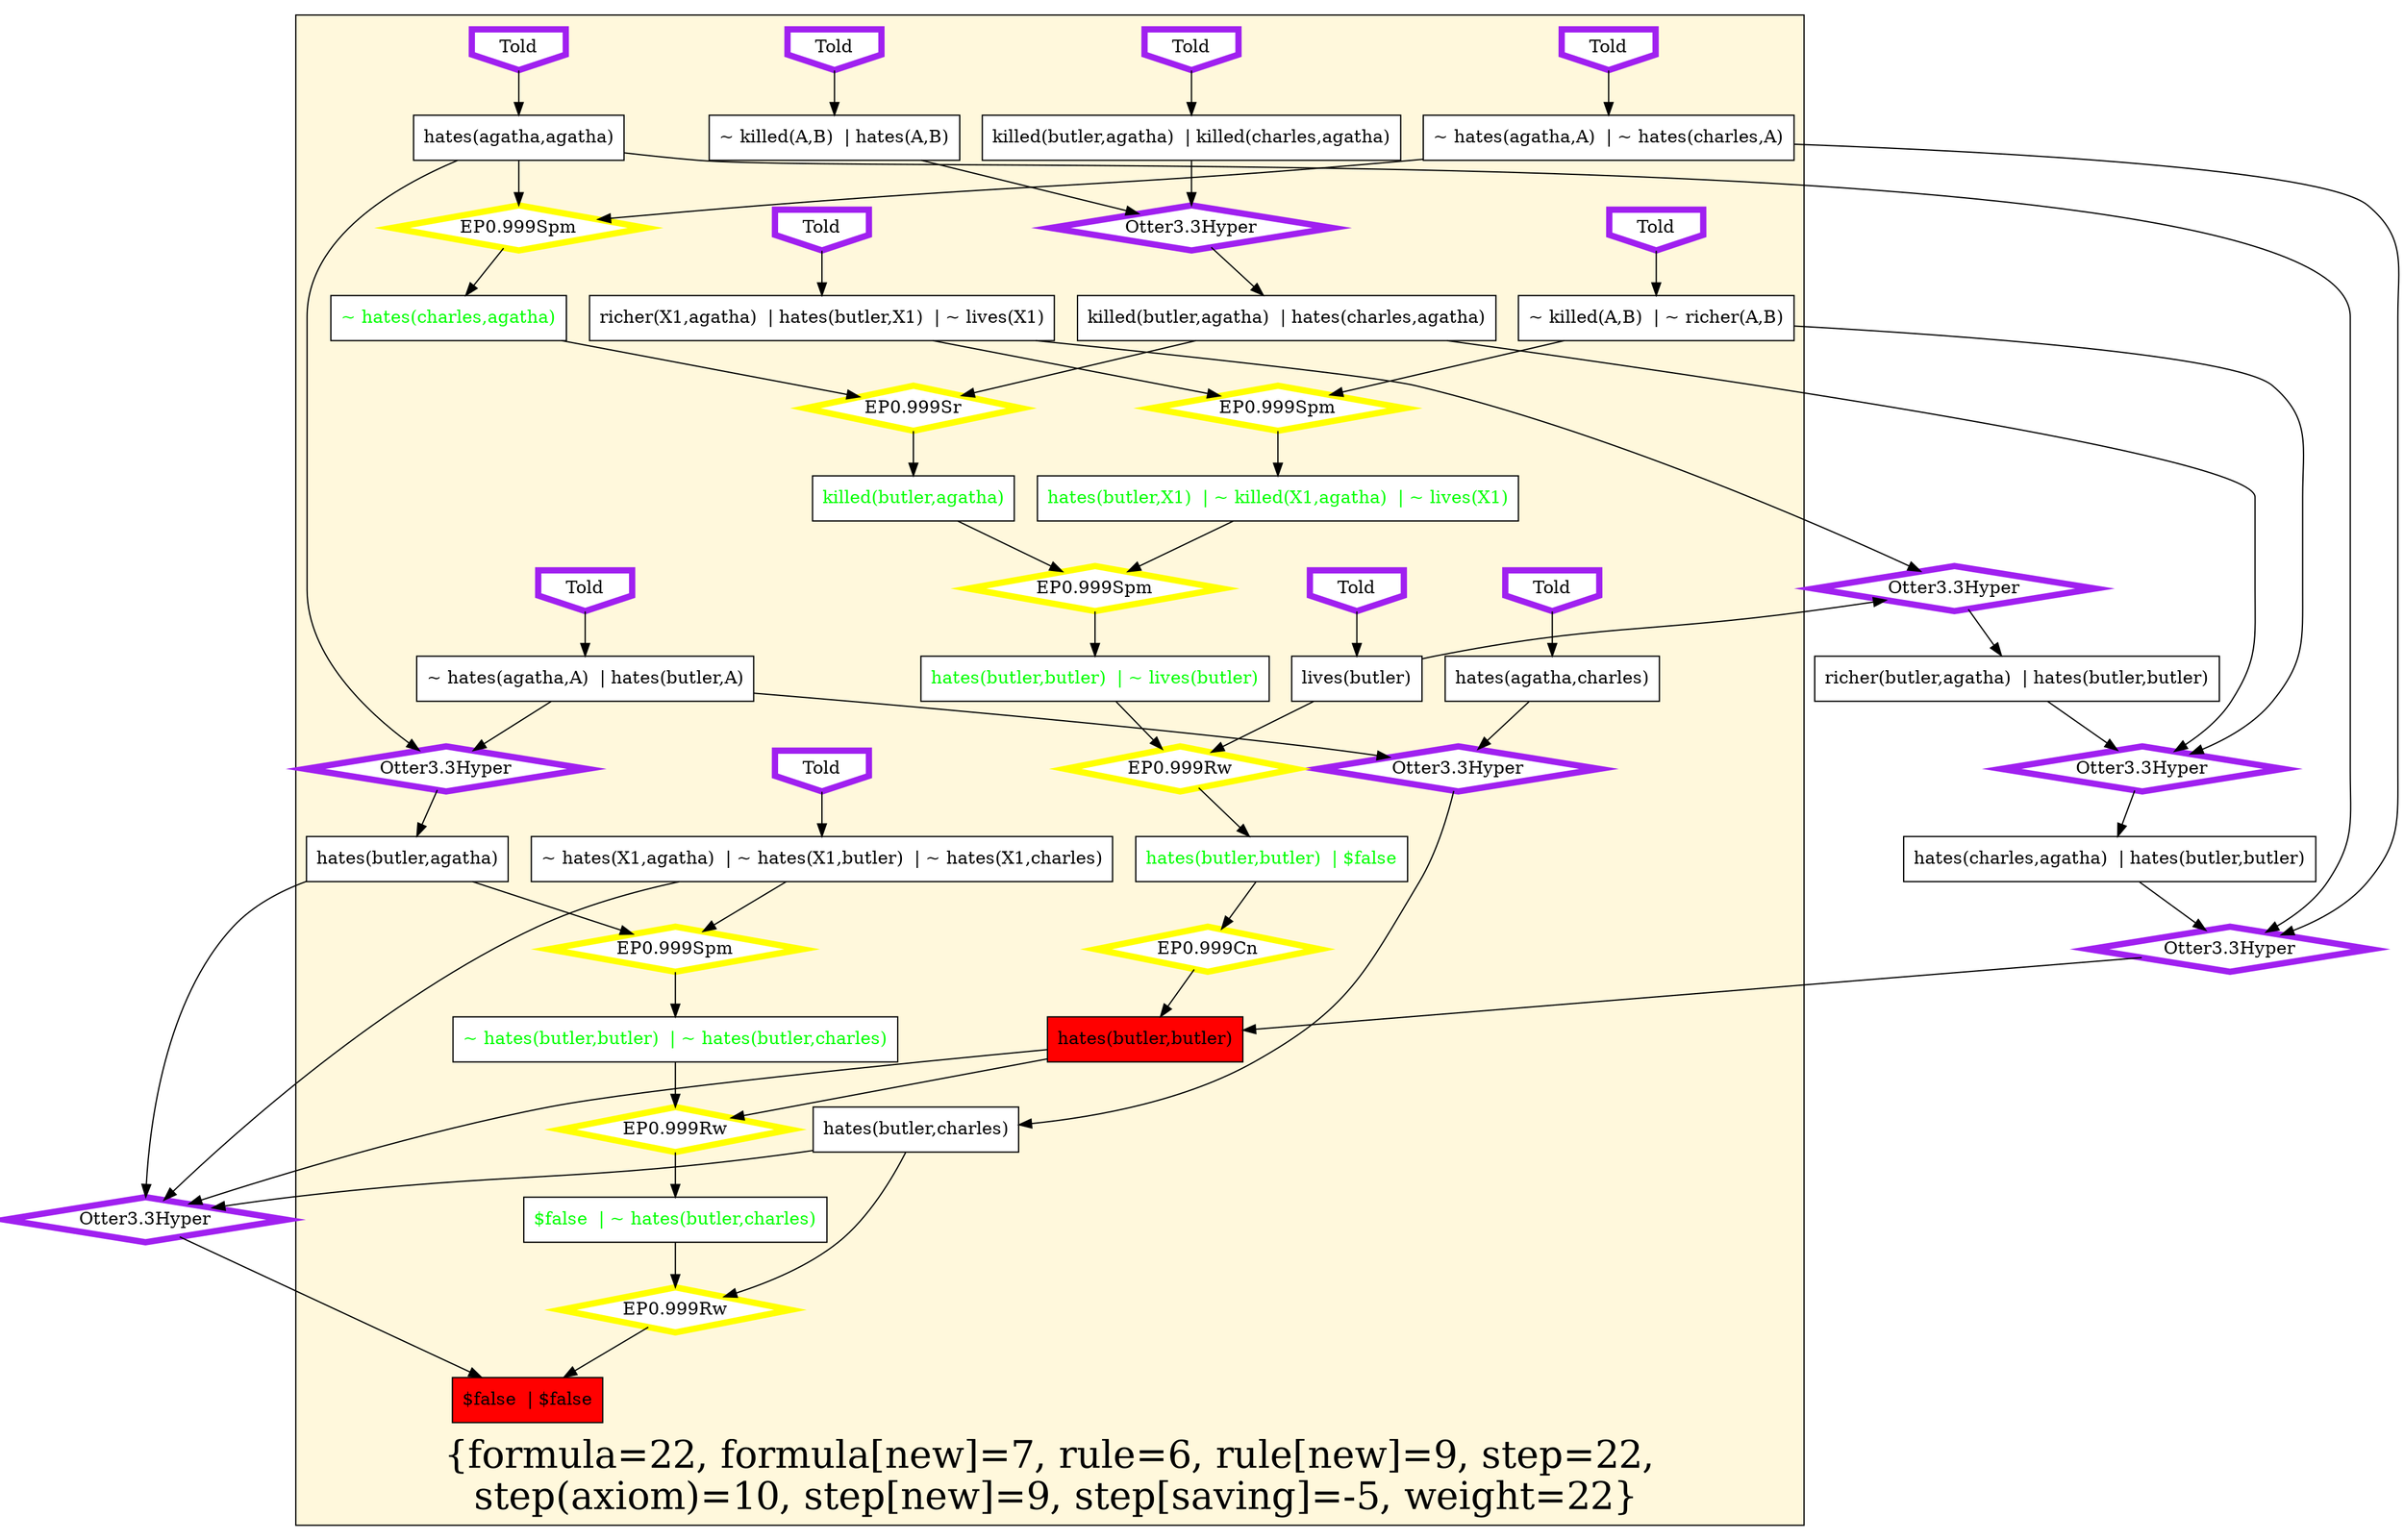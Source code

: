 digraph g 
{  
  "x_415" [ URL="http://inference-web.org/proofs/tptp/Solutions/PUZ/PUZ001-1/EP---1.1/answer.owl#ns_5_conclusion" color="black" shape="box" label="~ hates(agatha,X1)  | ~ hates(charles,X1)" fillcolor="white" style="filled"  ];
  "x_441" [ URL="http://inference-web.org/proofs/tptp/Solutions/PUZ/PUZ001-1/Otter---3.3/answer.owl#ns_20_conclusion" color="black" shape="box" label="hates(charles,agatha)  | hates(butler,butler)" fillcolor="white" style="filled"  ];
  "x_396" [ URL="http://inference-web.org/proofs/tptp/Solutions/PUZ/PUZ001-1/EP---1.1/answer.owl#ns_14_conclusion" color="black" shape="box" label="hates(butler,agatha)" fillcolor="white" style="filled"  ];
  "x_416" [ URL="http://inference-web.org/proofs/tptp/Solutions/PUZ/PUZ001-1/Otter---3.3/answer.owl#ns_17_conclusion" color="black" shape="box" label="hates(butler,charles)" fillcolor="white" style="filled"  ];
  "x_442" [ URL="http://inference-web.org/proofs/tptp/Solutions/PUZ/PUZ001-1/EP---1.1/answer.owl#ns_4_conclusion" color="black" shape="box" label="~ killed(X1,X2)  | ~ richer(X1,X2)" fillcolor="white" style="filled"  ];
  "x_398" [ URL="http://inference-web.org/proofs/tptp/Solutions/PUZ/PUZ001-1/Otter---3.3/answer.owl#ns_14_conclusion" color="black" shape="box" label="richer(butler,agatha)  | hates(butler,butler)" fillcolor="white" style="filled"  ];
  "x_396" [ URL="http://inference-web.org/proofs/tptp/Solutions/PUZ/PUZ001-1/Otter---3.3/answer.owl#ns_16_conclusion" color="black" shape="box" label="hates(butler,agatha)" fillcolor="white" style="filled"  ];
  "x_443" [ fontcolor="green" URL="http://inference-web.org/proofs/tptp/Solutions/PUZ/PUZ001-1/EP---1.1/answer.owl#ns_16_conclusion" color="black" shape="box" label="~ hates(charles,agatha)" fillcolor="white" style="filled"  ];
  "x_450" [ URL="http://inference-web.org/proofs/tptp/Solutions/PUZ/PUZ001-1/EP---1.1/answer.owl#ns_31_conclusion" color="black" shape="box" label="hates(butler,butler)" fillcolor="red" style="filled"  ];
  "x_445" [ fontcolor="green" URL="http://inference-web.org/proofs/tptp/Solutions/PUZ/PUZ001-1/EP---1.1/answer.owl#ns_22_conclusion" color="black" shape="box" label="~ hates(butler,butler)  | ~ hates(butler,charles)" fillcolor="white" style="filled"  ];
  "x_425" [ URL="http://inference-web.org/proofs/tptp/Solutions/PUZ/PUZ001-1/EP---1.1/answer.owl#ns_13_conclusion" color="black" shape="box" label="hates(charles,agatha)  | killed(butler,agatha)" fillcolor="white" style="filled"  ];
  "x_448" [ URL="http://inference-web.org/proofs/tptp/Solutions/PUZ/PUZ001-1/Otter---3.3/answer.owl#ns_11_conclusion" color="black" shape="box" label="hates(agatha,charles)" fillcolor="white" style="filled"  ];
  "x_402" [ URL="http://inference-web.org/proofs/tptp/Solutions/PUZ/PUZ001-1/Otter---3.3/answer.owl#ns_6_conclusion" color="black" shape="box" label="~ lives(A)  | richer(A,agatha)  | hates(butler,A)" fillcolor="white" style="filled"  ];
  "x_450" [ URL="http://inference-web.org/proofs/tptp/Solutions/PUZ/PUZ001-1/Otter---3.3/answer.owl#ns_21_conclusion" color="black" shape="box" label="hates(butler,butler)" fillcolor="red" style="filled"  ];
  "x_424" [ URL="http://inference-web.org/proofs/tptp/Solutions/PUZ/PUZ001-1/Otter---3.3/answer.owl#ns_23_conclusion" color="black" shape="box" label="$false" fillcolor="red" style="filled"  ];
  "x_403" [ URL="http://inference-web.org/proofs/tptp/Solutions/PUZ/PUZ001-1/Otter---3.3/answer.owl#ns_4_conclusion" color="black" shape="box" label="~ killed(A,B)  | hates(A,B)" fillcolor="white" style="filled"  ];
  "x_431" [ URL="http://inference-web.org/proofs/tptp/Solutions/PUZ/PUZ001-1/Otter---3.3/answer.owl#ns_8_conclusion" color="black" shape="box" label="lives(butler)" fillcolor="white" style="filled"  ];
  "x_380" [ fontcolor="green" URL="http://inference-web.org/proofs/tptp/Solutions/PUZ/PUZ001-1/EP---1.1/answer.owl#ns_29_conclusion" color="black" shape="box" label="hates(butler,butler)  | ~ lives(butler)" fillcolor="white" style="filled"  ];
  "x_432" [ URL="http://inference-web.org/proofs/tptp/Solutions/PUZ/PUZ001-1/Otter---3.3/answer.owl#ns_5_conclusion" color="black" shape="box" label="~ hates(agatha,A)  | hates(butler,A)" fillcolor="white" style="filled"  ];
  "x_381" [ fontcolor="green" URL="http://inference-web.org/proofs/tptp/Solutions/PUZ/PUZ001-1/EP---1.1/answer.owl#ns_18_conclusion" color="black" shape="box" label="hates(butler,X1)  | ~ killed(X1,agatha)  | ~ lives(X1)" fillcolor="white" style="filled"  ];
  "x_455" [ fontcolor="green" URL="http://inference-web.org/proofs/tptp/Solutions/PUZ/PUZ001-1/EP---1.1/answer.owl#ns_32_conclusion" color="black" shape="box" label="$false  | ~ hates(butler,charles)" fillcolor="white" style="filled"  ];
  "x_431" [ URL="http://inference-web.org/proofs/tptp/Solutions/PUZ/PUZ001-1/EP---1.1/answer.owl#ns_2_conclusion" color="black" shape="box" label="lives(butler)" fillcolor="white" style="filled"  ];
  "x_459" [ URL="http://inference-web.org/proofs/tptp/Solutions/PUZ/PUZ001-1/EP---1.1/answer.owl#ns_7_conclusion" color="black" shape="box" label="hates(agatha,agatha)" fillcolor="white" style="filled"  ];
  "x_416" [ URL="http://inference-web.org/proofs/tptp/Solutions/PUZ/PUZ001-1/EP---1.1/answer.owl#ns_15_conclusion" color="black" shape="box" label="hates(butler,charles)" fillcolor="white" style="filled"  ];
  "x_463" [ URL="http://inference-web.org/proofs/tptp/Solutions/PUZ/PUZ001-1/Otter---3.3/answer.owl#ns_3_conclusion" color="black" shape="box" label="~ hates(A,agatha)  | ~ hates(A,butler)  | ~ hates(A,charles)" fillcolor="white" style="filled"  ];
  "x_459" [ URL="http://inference-web.org/proofs/tptp/Solutions/PUZ/PUZ001-1/Otter---3.3/answer.owl#ns_10_conclusion" color="black" shape="box" label="hates(agatha,agatha)" fillcolor="white" style="filled"  ];
  "x_415" [ URL="http://inference-web.org/proofs/tptp/Solutions/PUZ/PUZ001-1/Otter---3.3/answer.owl#ns_2_conclusion" color="black" shape="box" label="~ hates(agatha,A)  | ~ hates(charles,A)" fillcolor="white" style="filled"  ];
  "x_462" [ fontcolor="green" URL="http://inference-web.org/proofs/tptp/Solutions/PUZ/PUZ001-1/EP---1.1/answer.owl#ns_30_conclusion" color="black" shape="box" label="hates(butler,butler)  | $false" fillcolor="white" style="filled"  ];
  "x_442" [ URL="http://inference-web.org/proofs/tptp/Solutions/PUZ/PUZ001-1/Otter---3.3/answer.owl#ns_1_conclusion" color="black" shape="box" label="~ killed(A,B)  | ~ richer(A,B)" fillcolor="white" style="filled"  ];
  "x_463" [ URL="http://inference-web.org/proofs/tptp/Solutions/PUZ/PUZ001-1/EP---1.1/answer.owl#ns_6_conclusion" color="black" shape="box" label="~ hates(X1,agatha)  | ~ hates(X1,butler)  | ~ hates(X1,charles)" fillcolor="white" style="filled"  ];
  "x_468" [ fontcolor="green" URL="http://inference-web.org/proofs/tptp/Solutions/PUZ/PUZ001-1/EP---1.1/answer.owl#ns_25_conclusion" color="black" shape="box" label="killed(butler,agatha)" fillcolor="white" style="filled"  ];
  "x_425" [ URL="http://inference-web.org/proofs/tptp/Solutions/PUZ/PUZ001-1/Otter---3.3/answer.owl#ns_18_conclusion" color="black" shape="box" label="killed(butler,agatha)  | hates(charles,agatha)" fillcolor="white" style="filled"  ];
  "x_424" [ URL="http://inference-web.org/proofs/tptp/Solutions/PUZ/PUZ001-1/EP---1.1/answer.owl#ns_33_conclusion" color="black" shape="box" label="$false  | $false" fillcolor="red" style="filled"  ];
  "x_438" [ URL="http://inference-web.org/proofs/tptp/Solutions/PUZ/PUZ001-1/Otter---3.3/answer.owl#ns_12_conclusion" color="black" shape="box" label="killed(butler,agatha)  | killed(charles,agatha)" fillcolor="white" style="filled"  ];
  "x_402" [ URL="http://inference-web.org/proofs/tptp/Solutions/PUZ/PUZ001-1/EP---1.1/answer.owl#ns_11_conclusion" color="black" shape="box" label="richer(X1,agatha)  | hates(butler,X1)  | ~ lives(X1)" fillcolor="white" style="filled"  ];
  "-7f6e1133:12459e1f3c9:-7a0e" [ URL="http://browser.inference-web.org/iwbrowser/BrowseNodeSet?url=http%3A%2F%2Finference-web.org%2Fproofs%2Ftptp%2FSolutions%2FPUZ%2FPUZ001-1%2FOtter---3.3%2Fanswer.owl%23ns_18" color="purple" shape="diamond" label="Otter3.3Hyper" fillcolor="white" style="filled" penwidth="5"  ];
  "-7f6e1133:12459e1f3c9:-7a0e" -> "x_425";
  "x_403" -> "-7f6e1133:12459e1f3c9:-7a0e";
  "x_438" -> "-7f6e1133:12459e1f3c9:-7a0e";
  "-7f6e1133:12459e1f3c9:-7a2e" [ URL="http://browser.inference-web.org/iwbrowser/BrowseNodeSet?url=http%3A%2F%2Finference-web.org%2Fproofs%2Ftptp%2FSolutions%2FPUZ%2FPUZ001-1%2FOtter---3.3%2Fanswer.owl%23ns_16" color="purple" shape="diamond" label="Otter3.3Hyper" fillcolor="white" style="filled" penwidth="5"  ];
  "-7f6e1133:12459e1f3c9:-7a2e" -> "x_396";
  "x_432" -> "-7f6e1133:12459e1f3c9:-7a2e";
  "x_459" -> "-7f6e1133:12459e1f3c9:-7a2e";
  "-7f6e1133:12459e1f3c9:-79e7" [ URL="http://browser.inference-web.org/iwbrowser/BrowseNodeSet?url=http%3A%2F%2Finference-web.org%2Fproofs%2Ftptp%2FSolutions%2FPUZ%2FPUZ001-1%2FEP---1.1%2Fanswer.owl%23ns_25" color="yellow" shape="diamond" label="EP0.999Sr" fillcolor="white" style="filled" penwidth="5"  ];
  "-7f6e1133:12459e1f3c9:-79e7" -> "x_468";
  "x_425" -> "-7f6e1133:12459e1f3c9:-79e7";
  "x_443" -> "-7f6e1133:12459e1f3c9:-79e7";
  "-7f6e1133:12459e1f3c9:-7a1a" [ URL="http://browser.inference-web.org/iwbrowser/BrowseNodeSet?url=http%3A%2F%2Finference-web.org%2Fproofs%2Ftptp%2FSolutions%2FPUZ%2FPUZ001-1%2FOtter---3.3%2Fanswer.owl%23ns_14" color="purple" shape="diamond" label="Otter3.3Hyper" fillcolor="white" style="filled" penwidth="5"  ];
  "-7f6e1133:12459e1f3c9:-7a1a" -> "x_398";
  "x_402" -> "-7f6e1133:12459e1f3c9:-7a1a";
  "x_431" -> "-7f6e1133:12459e1f3c9:-7a1a";
  "-7f6e1133:12459e1f3c9:-7a1e" [ URL="http://browser.inference-web.org/iwbrowser/BrowseNodeSet?url=http%3A%2F%2Finference-web.org%2Fproofs%2Ftptp%2FSolutions%2FPUZ%2FPUZ001-1%2FOtter---3.3%2Fanswer.owl%23ns_20" color="purple" shape="diamond" label="Otter3.3Hyper" fillcolor="white" style="filled" penwidth="5"  ];
  "-7f6e1133:12459e1f3c9:-7a1e" -> "x_441";
  "x_398" -> "-7f6e1133:12459e1f3c9:-7a1e";
  "x_425" -> "-7f6e1133:12459e1f3c9:-7a1e";
  "x_442" -> "-7f6e1133:12459e1f3c9:-7a1e";
  "-7f6e1133:12459e1f3c9:-79c9" [ URL="http://browser.inference-web.org/iwbrowser/BrowseNodeSet?url=http%3A%2F%2Finference-web.org%2Fproofs%2Ftptp%2FSolutions%2FPUZ%2FPUZ001-1%2FEP---1.1%2Fanswer.owl%23ns_22" color="yellow" shape="diamond" label="EP0.999Spm" fillcolor="white" style="filled" penwidth="5"  ];
  "-7f6e1133:12459e1f3c9:-79c9" -> "x_445";
  "x_396" -> "-7f6e1133:12459e1f3c9:-79c9";
  "x_463" -> "-7f6e1133:12459e1f3c9:-79c9";
  "-7f6e1133:12459e1f3c9:-79fe" [ URL="http://browser.inference-web.org/iwbrowser/BrowseNodeSet?url=http%3A%2F%2Finference-web.org%2Fproofs%2Ftptp%2FSolutions%2FPUZ%2FPUZ001-1%2FEP---1.1%2Fanswer.owl%23ns_33" color="yellow" shape="diamond" label="EP0.999Rw" fillcolor="white" style="filled" penwidth="5"  ];
  "-7f6e1133:12459e1f3c9:-79fe" -> "x_424";
  "x_416" -> "-7f6e1133:12459e1f3c9:-79fe";
  "x_455" -> "-7f6e1133:12459e1f3c9:-79fe";
  "-7f6e1133:12459e1f3c9:-79f5" [ URL="http://browser.inference-web.org/iwbrowser/BrowseNodeSet?url=http%3A%2F%2Finference-web.org%2Fproofs%2Ftptp%2FSolutions%2FPUZ%2FPUZ001-1%2FEP---1.1%2Fanswer.owl%23ns_32" color="yellow" shape="diamond" label="EP0.999Rw" fillcolor="white" style="filled" penwidth="5"  ];
  "-7f6e1133:12459e1f3c9:-79f5" -> "x_455";
  "x_445" -> "-7f6e1133:12459e1f3c9:-79f5";
  "x_450" -> "-7f6e1133:12459e1f3c9:-79f5";
  "-7f6e1133:12459e1f3c9:-7a28" [ URL="http://browser.inference-web.org/iwbrowser/BrowseNodeSet?url=http%3A%2F%2Finference-web.org%2Fproofs%2Ftptp%2FSolutions%2FPUZ%2FPUZ001-1%2FOtter---3.3%2Fanswer.owl%23ns_3" color="purple" shape="invhouse" label="Told" fillcolor="white" style="filled" penwidth="5"  ];
  "-7f6e1133:12459e1f3c9:-7a28" -> "x_463";
  "-7f6e1133:12459e1f3c9:-7a14" [ URL="http://browser.inference-web.org/iwbrowser/BrowseNodeSet?url=http%3A%2F%2Finference-web.org%2Fproofs%2Ftptp%2FSolutions%2FPUZ%2FPUZ001-1%2FOtter---3.3%2Fanswer.owl%23ns_8" color="purple" shape="invhouse" label="Told" fillcolor="white" style="filled" penwidth="5"  ];
  "-7f6e1133:12459e1f3c9:-7a14" -> "x_431";
  "-7f6e1133:12459e1f3c9:-7a34" [ URL="http://browser.inference-web.org/iwbrowser/BrowseNodeSet?url=http%3A%2F%2Finference-web.org%2Fproofs%2Ftptp%2FSolutions%2FPUZ%2FPUZ001-1%2FOtter---3.3%2Fanswer.owl%23ns_5" color="purple" shape="invhouse" label="Told" fillcolor="white" style="filled" penwidth="5"  ];
  "-7f6e1133:12459e1f3c9:-7a34" -> "x_432";
  "-7f6e1133:12459e1f3c9:-79d2" [ URL="http://browser.inference-web.org/iwbrowser/BrowseNodeSet?url=http%3A%2F%2Finference-web.org%2Fproofs%2Ftptp%2FSolutions%2FPUZ%2FPUZ001-1%2FEP---1.1%2Fanswer.owl%23ns_18" color="yellow" shape="diamond" label="EP0.999Spm" fillcolor="white" style="filled" penwidth="5"  ];
  "-7f6e1133:12459e1f3c9:-79d2" -> "x_381";
  "x_402" -> "-7f6e1133:12459e1f3c9:-79d2";
  "x_442" -> "-7f6e1133:12459e1f3c9:-79d2";
  "-7f6e1133:12459e1f3c9:-79f0" [ URL="http://browser.inference-web.org/iwbrowser/BrowseNodeSet?url=http%3A%2F%2Finference-web.org%2Fproofs%2Ftptp%2FSolutions%2FPUZ%2FPUZ001-1%2FEP---1.1%2Fanswer.owl%23ns_30" color="yellow" shape="diamond" label="EP0.999Rw" fillcolor="white" style="filled" penwidth="5"  ];
  "-7f6e1133:12459e1f3c9:-79f0" -> "x_462";
  "x_380" -> "-7f6e1133:12459e1f3c9:-79f0";
  "x_431" -> "-7f6e1133:12459e1f3c9:-79f0";
  "-7f6e1133:12459e1f3c9:-79f2" [ URL="http://browser.inference-web.org/iwbrowser/BrowseNodeSet?url=http%3A%2F%2Finference-web.org%2Fproofs%2Ftptp%2FSolutions%2FPUZ%2FPUZ001-1%2FEP---1.1%2Fanswer.owl%23ns_31" color="yellow" shape="diamond" label="EP0.999Cn" fillcolor="white" style="filled" penwidth="5"  ];
  "-7f6e1133:12459e1f3c9:-79f2" -> "x_450";
  "x_462" -> "-7f6e1133:12459e1f3c9:-79f2";
  "-7f6e1133:12459e1f3c9:-7a25" [ URL="http://browser.inference-web.org/iwbrowser/BrowseNodeSet?url=http%3A%2F%2Finference-web.org%2Fproofs%2Ftptp%2FSolutions%2FPUZ%2FPUZ001-1%2FOtter---3.3%2Fanswer.owl%23ns_21" color="purple" shape="diamond" label="Otter3.3Hyper" fillcolor="white" style="filled" penwidth="5"  ];
  "-7f6e1133:12459e1f3c9:-7a25" -> "x_450";
  "x_415" -> "-7f6e1133:12459e1f3c9:-7a25";
  "x_441" -> "-7f6e1133:12459e1f3c9:-7a25";
  "x_459" -> "-7f6e1133:12459e1f3c9:-7a25";
  "-7f6e1133:12459e1f3c9:-7a21" [ URL="http://browser.inference-web.org/iwbrowser/BrowseNodeSet?url=http%3A%2F%2Finference-web.org%2Fproofs%2Ftptp%2FSolutions%2FPUZ%2FPUZ001-1%2FOtter---3.3%2Fanswer.owl%23ns_2" color="purple" shape="invhouse" label="Told" fillcolor="white" style="filled" penwidth="5"  ];
  "-7f6e1133:12459e1f3c9:-7a21" -> "x_415";
  "-7f6e1133:12459e1f3c9:-79e4" [ URL="http://browser.inference-web.org/iwbrowser/BrowseNodeSet?url=http%3A%2F%2Finference-web.org%2Fproofs%2Ftptp%2FSolutions%2FPUZ%2FPUZ001-1%2FEP---1.1%2Fanswer.owl%23ns_16" color="yellow" shape="diamond" label="EP0.999Spm" fillcolor="white" style="filled" penwidth="5"  ];
  "-7f6e1133:12459e1f3c9:-79e4" -> "x_443";
  "x_415" -> "-7f6e1133:12459e1f3c9:-79e4";
  "x_459" -> "-7f6e1133:12459e1f3c9:-79e4";
  "-7f6e1133:12459e1f3c9:-7a08" [ URL="http://browser.inference-web.org/iwbrowser/BrowseNodeSet?url=http%3A%2F%2Finference-web.org%2Fproofs%2Ftptp%2FSolutions%2FPUZ%2FPUZ001-1%2FOtter---3.3%2Fanswer.owl%23ns_12" color="purple" shape="invhouse" label="Told" fillcolor="white" style="filled" penwidth="5"  ];
  "-7f6e1133:12459e1f3c9:-7a08" -> "x_438";
  "-7f6e1133:12459e1f3c9:-7a2b" [ URL="http://browser.inference-web.org/iwbrowser/BrowseNodeSet?url=http%3A%2F%2Finference-web.org%2Fproofs%2Ftptp%2FSolutions%2FPUZ%2FPUZ001-1%2FOtter---3.3%2Fanswer.owl%23ns_10" color="purple" shape="invhouse" label="Told" fillcolor="white" style="filled" penwidth="5"  ];
  "-7f6e1133:12459e1f3c9:-7a2b" -> "x_459";
  "-7f6e1133:12459e1f3c9:-7a11" [ URL="http://browser.inference-web.org/iwbrowser/BrowseNodeSet?url=http%3A%2F%2Finference-web.org%2Fproofs%2Ftptp%2FSolutions%2FPUZ%2FPUZ001-1%2FOtter---3.3%2Fanswer.owl%23ns_1" color="purple" shape="invhouse" label="Told" fillcolor="white" style="filled" penwidth="5"  ];
  "-7f6e1133:12459e1f3c9:-7a11" -> "x_442";
  "-7f6e1133:12459e1f3c9:-7a3c" [ URL="http://browser.inference-web.org/iwbrowser/BrowseNodeSet?url=http%3A%2F%2Finference-web.org%2Fproofs%2Ftptp%2FSolutions%2FPUZ%2FPUZ001-1%2FOtter---3.3%2Fanswer.owl%23answer" color="purple" shape="diamond" label="Otter3.3Hyper" fillcolor="white" style="filled" penwidth="5"  ];
  "-7f6e1133:12459e1f3c9:-7a3c" -> "x_424";
  "x_396" -> "-7f6e1133:12459e1f3c9:-7a3c";
  "x_416" -> "-7f6e1133:12459e1f3c9:-7a3c";
  "x_450" -> "-7f6e1133:12459e1f3c9:-7a3c";
  "x_463" -> "-7f6e1133:12459e1f3c9:-7a3c";
  "-7f6e1133:12459e1f3c9:-7a0b" [ URL="http://browser.inference-web.org/iwbrowser/BrowseNodeSet?url=http%3A%2F%2Finference-web.org%2Fproofs%2Ftptp%2FSolutions%2FPUZ%2FPUZ001-1%2FOtter---3.3%2Fanswer.owl%23ns_4" color="purple" shape="invhouse" label="Told" fillcolor="white" style="filled" penwidth="5"  ];
  "-7f6e1133:12459e1f3c9:-7a0b" -> "x_403";
  "-7f6e1133:12459e1f3c9:-7a31" [ URL="http://browser.inference-web.org/iwbrowser/BrowseNodeSet?url=http%3A%2F%2Finference-web.org%2Fproofs%2Ftptp%2FSolutions%2FPUZ%2FPUZ001-1%2FOtter---3.3%2Fanswer.owl%23ns_11" color="purple" shape="invhouse" label="Told" fillcolor="white" style="filled" penwidth="5"  ];
  "-7f6e1133:12459e1f3c9:-7a31" -> "x_448";
  "-7f6e1133:12459e1f3c9:-79ea" [ URL="http://browser.inference-web.org/iwbrowser/BrowseNodeSet?url=http%3A%2F%2Finference-web.org%2Fproofs%2Ftptp%2FSolutions%2FPUZ%2FPUZ001-1%2FEP---1.1%2Fanswer.owl%23ns_29" color="yellow" shape="diamond" label="EP0.999Spm" fillcolor="white" style="filled" penwidth="5"  ];
  "-7f6e1133:12459e1f3c9:-79ea" -> "x_380";
  "x_381" -> "-7f6e1133:12459e1f3c9:-79ea";
  "x_468" -> "-7f6e1133:12459e1f3c9:-79ea";
  "-7f6e1133:12459e1f3c9:-7a17" [ URL="http://browser.inference-web.org/iwbrowser/BrowseNodeSet?url=http%3A%2F%2Finference-web.org%2Fproofs%2Ftptp%2FSolutions%2FPUZ%2FPUZ001-1%2FOtter---3.3%2Fanswer.owl%23ns_6" color="purple" shape="invhouse" label="Told" fillcolor="white" style="filled" penwidth="5"  ];
  "-7f6e1133:12459e1f3c9:-7a17" -> "x_402";
  "-7f6e1133:12459e1f3c9:-7a37" [ URL="http://browser.inference-web.org/iwbrowser/BrowseNodeSet?url=http%3A%2F%2Finference-web.org%2Fproofs%2Ftptp%2FSolutions%2FPUZ%2FPUZ001-1%2FOtter---3.3%2Fanswer.owl%23ns_17" color="purple" shape="diamond" label="Otter3.3Hyper" fillcolor="white" style="filled" penwidth="5"  ];
  "-7f6e1133:12459e1f3c9:-7a37" -> "x_416";
  "x_432" -> "-7f6e1133:12459e1f3c9:-7a37";
  "x_448" -> "-7f6e1133:12459e1f3c9:-7a37";
  
 subgraph cluster_opt 
{ labelloc=b label="{formula=22, formula[new]=7, rule=6, rule[new]=9, step=22,\n step(axiom)=10, step[new]=9, step[saving]=-5, weight=22}" 
 fontsize=30 fillcolor=cornsilk style=filled 
  x_442 ;
 x_443 ;
 x_445 ;
 x_415 ;
 x_381 ;
 x_402 ;
 x_432 ;
 x_380 ;
 x_403 ;
 x_468 ;
 x_438 ;
 x_463 ;
 x_425 ;
 x_424 ;
 x_462 ;
 x_459 ;
 x_431 ;
 x_396 ;
 x_455 ;
 x_416 ;
 x_450 ;
 x_448 ;
 "-7f6e1133:12459e1f3c9:-79d2" ;
 "-7f6e1133:12459e1f3c9:-79f0" ;
 "-7f6e1133:12459e1f3c9:-7a0e" ;
 "-7f6e1133:12459e1f3c9:-79f2" ;
 "-7f6e1133:12459e1f3c9:-79e7" ;
 "-7f6e1133:12459e1f3c9:-7a2e" ;
 "-7f6e1133:12459e1f3c9:-79e4" ;
 "-7f6e1133:12459e1f3c9:-7a21" ;
 "-7f6e1133:12459e1f3c9:-7a08" ;
 "-7f6e1133:12459e1f3c9:-7a2b" ;
 "-7f6e1133:12459e1f3c9:-7a11" ;
 "-7f6e1133:12459e1f3c9:-79c9" ;
 "-7f6e1133:12459e1f3c9:-79fe" ;
 "-7f6e1133:12459e1f3c9:-79f5" ;
 "-7f6e1133:12459e1f3c9:-7a28" ;
 "-7f6e1133:12459e1f3c9:-7a14" ;
 "-7f6e1133:12459e1f3c9:-7a0b" ;
 "-7f6e1133:12459e1f3c9:-7a31" ;
 "-7f6e1133:12459e1f3c9:-79ea" ;
 "-7f6e1133:12459e1f3c9:-7a17" ;
 "-7f6e1133:12459e1f3c9:-7a34" ;
 "-7f6e1133:12459e1f3c9:-7a37" ;
 
}
 
}
